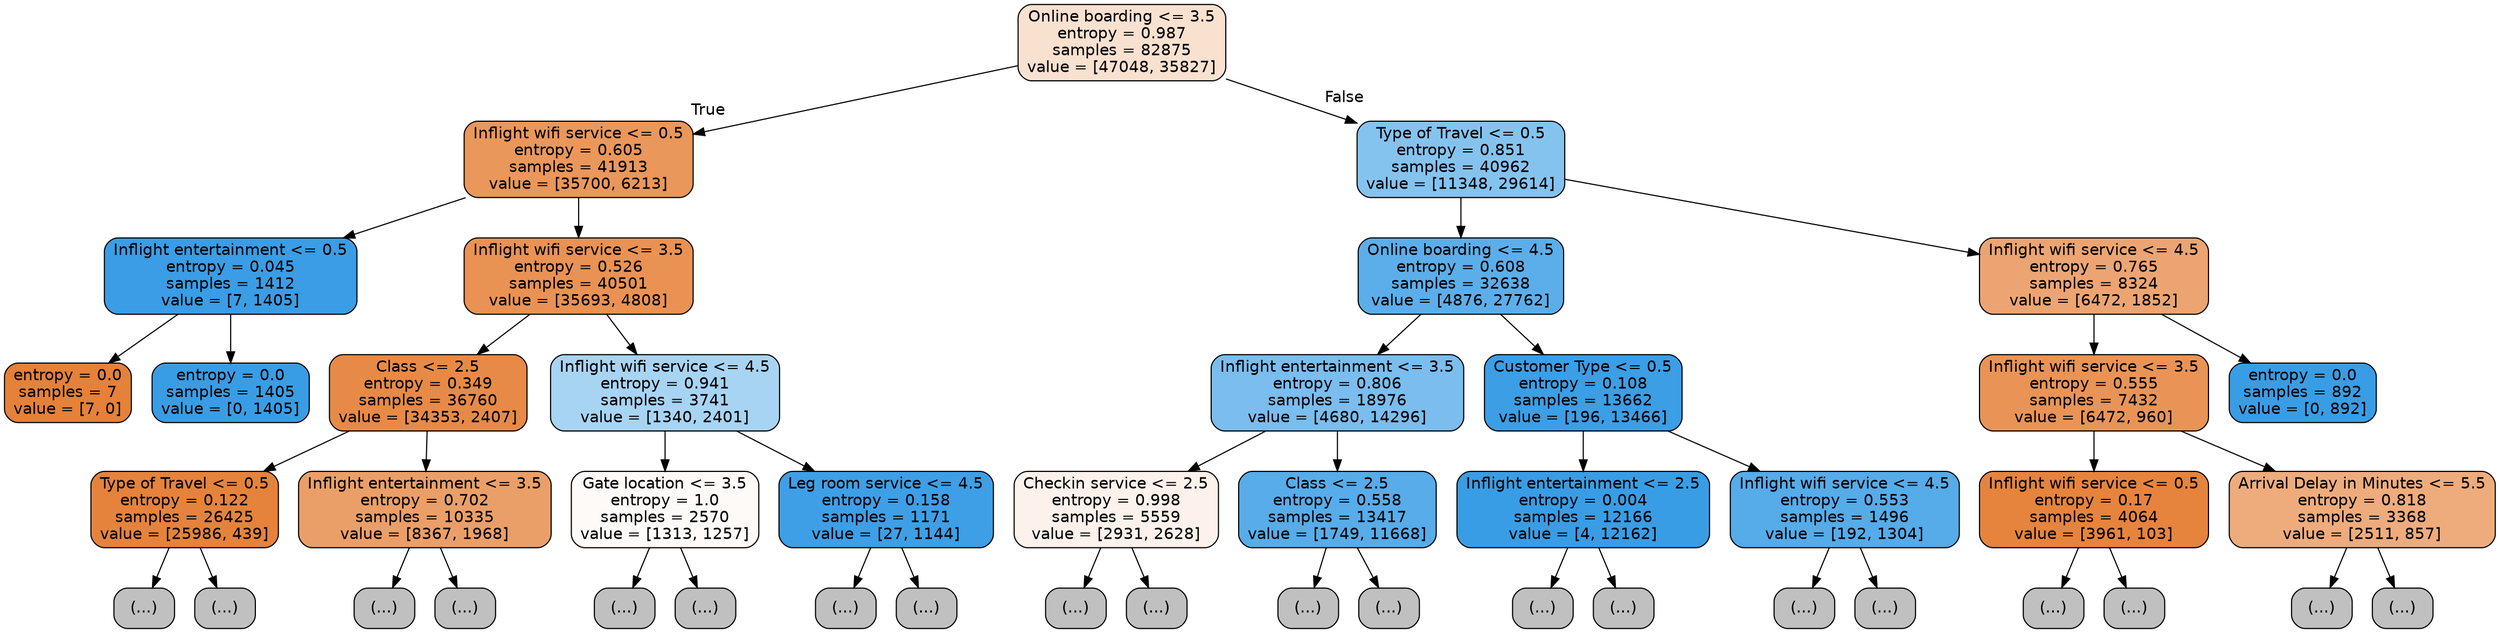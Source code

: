 digraph Tree {
node [shape=box, style="filled, rounded", color="black", fontname="helvetica"] ;
edge [fontname="helvetica"] ;
0 [label="Online boarding <= 3.5\nentropy = 0.987\nsamples = 82875\nvalue = [47048, 35827]", fillcolor="#f9e1d0"] ;
1 [label="Inflight wifi service <= 0.5\nentropy = 0.605\nsamples = 41913\nvalue = [35700, 6213]", fillcolor="#ea975b"] ;
0 -> 1 [labeldistance=2.5, labelangle=45, headlabel="True"] ;
2 [label="Inflight entertainment <= 0.5\nentropy = 0.045\nsamples = 1412\nvalue = [7, 1405]", fillcolor="#3a9de5"] ;
1 -> 2 ;
3 [label="entropy = 0.0\nsamples = 7\nvalue = [7, 0]", fillcolor="#e58139"] ;
2 -> 3 ;
4 [label="entropy = 0.0\nsamples = 1405\nvalue = [0, 1405]", fillcolor="#399de5"] ;
2 -> 4 ;
5 [label="Inflight wifi service <= 3.5\nentropy = 0.526\nsamples = 40501\nvalue = [35693, 4808]", fillcolor="#e99254"] ;
1 -> 5 ;
6 [label="Class <= 2.5\nentropy = 0.349\nsamples = 36760\nvalue = [34353, 2407]", fillcolor="#e78a47"] ;
5 -> 6 ;
7 [label="Type of Travel <= 0.5\nentropy = 0.122\nsamples = 26425\nvalue = [25986, 439]", fillcolor="#e5833c"] ;
6 -> 7 ;
8 [label="(...)", fillcolor="#C0C0C0"] ;
7 -> 8 ;
559 [label="(...)", fillcolor="#C0C0C0"] ;
7 -> 559 ;
560 [label="Inflight entertainment <= 3.5\nentropy = 0.702\nsamples = 10335\nvalue = [8367, 1968]", fillcolor="#eb9f68"] ;
6 -> 560 ;
561 [label="(...)", fillcolor="#C0C0C0"] ;
560 -> 561 ;
1020 [label="(...)", fillcolor="#C0C0C0"] ;
560 -> 1020 ;
1217 [label="Inflight wifi service <= 4.5\nentropy = 0.941\nsamples = 3741\nvalue = [1340, 2401]", fillcolor="#a8d4f4"] ;
5 -> 1217 ;
1218 [label="Gate location <= 3.5\nentropy = 1.0\nsamples = 2570\nvalue = [1313, 1257]", fillcolor="#fefaf7"] ;
1217 -> 1218 ;
1219 [label="(...)", fillcolor="#C0C0C0"] ;
1218 -> 1219 ;
1584 [label="(...)", fillcolor="#C0C0C0"] ;
1218 -> 1584 ;
1913 [label="Leg room service <= 4.5\nentropy = 0.158\nsamples = 1171\nvalue = [27, 1144]", fillcolor="#3e9fe6"] ;
1217 -> 1913 ;
1914 [label="(...)", fillcolor="#C0C0C0"] ;
1913 -> 1914 ;
1943 [label="(...)", fillcolor="#C0C0C0"] ;
1913 -> 1943 ;
1944 [label="Type of Travel <= 0.5\nentropy = 0.851\nsamples = 40962\nvalue = [11348, 29614]", fillcolor="#85c3ef"] ;
0 -> 1944 [labeldistance=2.5, labelangle=-45, headlabel="False"] ;
1945 [label="Online boarding <= 4.5\nentropy = 0.608\nsamples = 32638\nvalue = [4876, 27762]", fillcolor="#5caeea"] ;
1944 -> 1945 ;
1946 [label="Inflight entertainment <= 3.5\nentropy = 0.806\nsamples = 18976\nvalue = [4680, 14296]", fillcolor="#7abdee"] ;
1945 -> 1946 ;
1947 [label="Checkin service <= 2.5\nentropy = 0.998\nsamples = 5559\nvalue = [2931, 2628]", fillcolor="#fcf2eb"] ;
1946 -> 1947 ;
1948 [label="(...)", fillcolor="#C0C0C0"] ;
1947 -> 1948 ;
2225 [label="(...)", fillcolor="#C0C0C0"] ;
1947 -> 2225 ;
3014 [label="Class <= 2.5\nentropy = 0.558\nsamples = 13417\nvalue = [1749, 11668]", fillcolor="#57ace9"] ;
1946 -> 3014 ;
3015 [label="(...)", fillcolor="#C0C0C0"] ;
3014 -> 3015 ;
3768 [label="(...)", fillcolor="#C0C0C0"] ;
3014 -> 3768 ;
4233 [label="Customer Type <= 0.5\nentropy = 0.108\nsamples = 13662\nvalue = [196, 13466]", fillcolor="#3c9ee5"] ;
1945 -> 4233 ;
4234 [label="Inflight entertainment <= 2.5\nentropy = 0.004\nsamples = 12166\nvalue = [4, 12162]", fillcolor="#399de5"] ;
4233 -> 4234 ;
4235 [label="(...)", fillcolor="#C0C0C0"] ;
4234 -> 4235 ;
4254 [label="(...)", fillcolor="#C0C0C0"] ;
4234 -> 4254 ;
4255 [label="Inflight wifi service <= 4.5\nentropy = 0.553\nsamples = 1496\nvalue = [192, 1304]", fillcolor="#56abe9"] ;
4233 -> 4255 ;
4256 [label="(...)", fillcolor="#C0C0C0"] ;
4255 -> 4256 ;
4327 [label="(...)", fillcolor="#C0C0C0"] ;
4255 -> 4327 ;
4328 [label="Inflight wifi service <= 4.5\nentropy = 0.765\nsamples = 8324\nvalue = [6472, 1852]", fillcolor="#eca572"] ;
1944 -> 4328 ;
4329 [label="Inflight wifi service <= 3.5\nentropy = 0.555\nsamples = 7432\nvalue = [6472, 960]", fillcolor="#e99456"] ;
4328 -> 4329 ;
4330 [label="Inflight wifi service <= 0.5\nentropy = 0.17\nsamples = 4064\nvalue = [3961, 103]", fillcolor="#e6843e"] ;
4329 -> 4330 ;
4331 [label="(...)", fillcolor="#C0C0C0"] ;
4330 -> 4331 ;
4332 [label="(...)", fillcolor="#C0C0C0"] ;
4330 -> 4332 ;
4333 [label="Arrival Delay in Minutes <= 5.5\nentropy = 0.818\nsamples = 3368\nvalue = [2511, 857]", fillcolor="#eeac7d"] ;
4329 -> 4333 ;
4334 [label="(...)", fillcolor="#C0C0C0"] ;
4333 -> 4334 ;
5597 [label="(...)", fillcolor="#C0C0C0"] ;
4333 -> 5597 ;
5874 [label="entropy = 0.0\nsamples = 892\nvalue = [0, 892]", fillcolor="#399de5"] ;
4328 -> 5874 ;
}